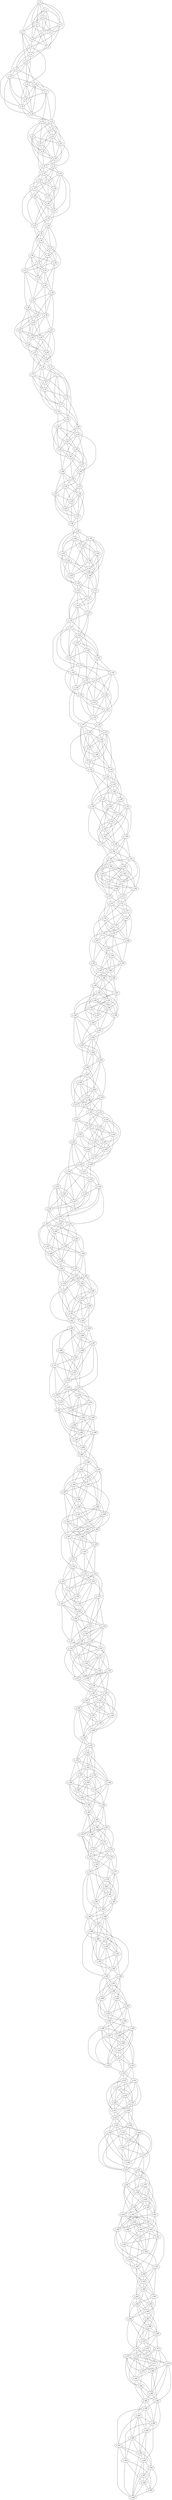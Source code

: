 graph grafoBarabasi_500_7  {
n_0;
n_1;
n_2;
n_3;
n_4;
n_5;
n_6;
n_7;
n_8;
n_9;
n_10;
n_11;
n_12;
n_13;
n_14;
n_15;
n_16;
n_17;
n_18;
n_19;
n_20;
n_21;
n_22;
n_23;
n_24;
n_25;
n_26;
n_27;
n_28;
n_29;
n_30;
n_31;
n_32;
n_33;
n_34;
n_35;
n_36;
n_37;
n_38;
n_39;
n_40;
n_41;
n_42;
n_43;
n_44;
n_45;
n_46;
n_47;
n_48;
n_49;
n_50;
n_51;
n_52;
n_53;
n_54;
n_55;
n_56;
n_57;
n_58;
n_59;
n_60;
n_61;
n_62;
n_63;
n_64;
n_65;
n_66;
n_67;
n_68;
n_69;
n_70;
n_71;
n_72;
n_73;
n_74;
n_75;
n_76;
n_77;
n_78;
n_79;
n_80;
n_81;
n_82;
n_83;
n_84;
n_85;
n_86;
n_87;
n_88;
n_89;
n_90;
n_91;
n_92;
n_93;
n_94;
n_95;
n_96;
n_97;
n_98;
n_99;
n_100;
n_101;
n_102;
n_103;
n_104;
n_105;
n_106;
n_107;
n_108;
n_109;
n_110;
n_111;
n_112;
n_113;
n_114;
n_115;
n_116;
n_117;
n_118;
n_119;
n_120;
n_121;
n_122;
n_123;
n_124;
n_125;
n_126;
n_127;
n_128;
n_129;
n_130;
n_131;
n_132;
n_133;
n_134;
n_135;
n_136;
n_137;
n_138;
n_139;
n_140;
n_141;
n_142;
n_143;
n_144;
n_145;
n_146;
n_147;
n_148;
n_149;
n_150;
n_151;
n_152;
n_153;
n_154;
n_155;
n_156;
n_157;
n_158;
n_159;
n_160;
n_161;
n_162;
n_163;
n_164;
n_165;
n_166;
n_167;
n_168;
n_169;
n_170;
n_171;
n_172;
n_173;
n_174;
n_175;
n_176;
n_177;
n_178;
n_179;
n_180;
n_181;
n_182;
n_183;
n_184;
n_185;
n_186;
n_187;
n_188;
n_189;
n_190;
n_191;
n_192;
n_193;
n_194;
n_195;
n_196;
n_197;
n_198;
n_199;
n_200;
n_201;
n_202;
n_203;
n_204;
n_205;
n_206;
n_207;
n_208;
n_209;
n_210;
n_211;
n_212;
n_213;
n_214;
n_215;
n_216;
n_217;
n_218;
n_219;
n_220;
n_221;
n_222;
n_223;
n_224;
n_225;
n_226;
n_227;
n_228;
n_229;
n_230;
n_231;
n_232;
n_233;
n_234;
n_235;
n_236;
n_237;
n_238;
n_239;
n_240;
n_241;
n_242;
n_243;
n_244;
n_245;
n_246;
n_247;
n_248;
n_249;
n_250;
n_251;
n_252;
n_253;
n_254;
n_255;
n_256;
n_257;
n_258;
n_259;
n_260;
n_261;
n_262;
n_263;
n_264;
n_265;
n_266;
n_267;
n_268;
n_269;
n_270;
n_271;
n_272;
n_273;
n_274;
n_275;
n_276;
n_277;
n_278;
n_279;
n_280;
n_281;
n_282;
n_283;
n_284;
n_285;
n_286;
n_287;
n_288;
n_289;
n_290;
n_291;
n_292;
n_293;
n_294;
n_295;
n_296;
n_297;
n_298;
n_299;
n_300;
n_301;
n_302;
n_303;
n_304;
n_305;
n_306;
n_307;
n_308;
n_309;
n_310;
n_311;
n_312;
n_313;
n_314;
n_315;
n_316;
n_317;
n_318;
n_319;
n_320;
n_321;
n_322;
n_323;
n_324;
n_325;
n_326;
n_327;
n_328;
n_329;
n_330;
n_331;
n_332;
n_333;
n_334;
n_335;
n_336;
n_337;
n_338;
n_339;
n_340;
n_341;
n_342;
n_343;
n_344;
n_345;
n_346;
n_347;
n_348;
n_349;
n_350;
n_351;
n_352;
n_353;
n_354;
n_355;
n_356;
n_357;
n_358;
n_359;
n_360;
n_361;
n_362;
n_363;
n_364;
n_365;
n_366;
n_367;
n_368;
n_369;
n_370;
n_371;
n_372;
n_373;
n_374;
n_375;
n_376;
n_377;
n_378;
n_379;
n_380;
n_381;
n_382;
n_383;
n_384;
n_385;
n_386;
n_387;
n_388;
n_389;
n_390;
n_391;
n_392;
n_393;
n_394;
n_395;
n_396;
n_397;
n_398;
n_399;
n_400;
n_401;
n_402;
n_403;
n_404;
n_405;
n_406;
n_407;
n_408;
n_409;
n_410;
n_411;
n_412;
n_413;
n_414;
n_415;
n_416;
n_417;
n_418;
n_419;
n_420;
n_421;
n_422;
n_423;
n_424;
n_425;
n_426;
n_427;
n_428;
n_429;
n_430;
n_431;
n_432;
n_433;
n_434;
n_435;
n_436;
n_437;
n_438;
n_439;
n_440;
n_441;
n_442;
n_443;
n_444;
n_445;
n_446;
n_447;
n_448;
n_449;
n_450;
n_451;
n_452;
n_453;
n_454;
n_455;
n_456;
n_457;
n_458;
n_459;
n_460;
n_461;
n_462;
n_463;
n_464;
n_465;
n_466;
n_467;
n_468;
n_469;
n_470;
n_471;
n_472;
n_473;
n_474;
n_475;
n_476;
n_477;
n_478;
n_479;
n_480;
n_481;
n_482;
n_483;
n_484;
n_485;
n_486;
n_487;
n_488;
n_489;
n_490;
n_491;
n_492;
n_493;
n_494;
n_495;
n_496;
n_497;
n_498;
n_499;
n_0 -- n_1;
n_0 -- n_2;
n_0 -- n_3;
n_0 -- n_4;
n_0 -- n_5;
n_0 -- n_6;
n_0 -- n_7;
n_1 -- n_2;
n_1 -- n_3;
n_1 -- n_4;
n_1 -- n_6;
n_1 -- n_7;
n_1 -- n_8;
n_2 -- n_3;
n_2 -- n_4;
n_2 -- n_5;
n_2 -- n_6;
n_2 -- n_7;
n_3 -- n_5;
n_3 -- n_6;
n_3 -- n_8;
n_3 -- n_9;
n_4 -- n_6;
n_4 -- n_7;
n_4 -- n_9;
n_4 -- n_10;
n_5 -- n_8;
n_5 -- n_10;
n_5 -- n_11;
n_5 -- n_12;
n_6 -- n_8;
n_6 -- n_9;
n_7 -- n_8;
n_7 -- n_9;
n_7 -- n_11;
n_8 -- n_9;
n_8 -- n_10;
n_9 -- n_11;
n_9 -- n_12;
n_10 -- n_11;
n_10 -- n_13;
n_10 -- n_14;
n_10 -- n_15;
n_11 -- n_12;
n_11 -- n_13;
n_11 -- n_14;
n_12 -- n_13;
n_12 -- n_14;
n_12 -- n_15;
n_12 -- n_16;
n_13 -- n_15;
n_13 -- n_17;
n_13 -- n_18;
n_13 -- n_19;
n_14 -- n_17;
n_14 -- n_18;
n_14 -- n_19;
n_14 -- n_20;
n_15 -- n_16;
n_15 -- n_18;
n_15 -- n_19;
n_15 -- n_20;
n_16 -- n_17;
n_16 -- n_18;
n_16 -- n_19;
n_16 -- n_20;
n_16 -- n_21;
n_17 -- n_18;
n_17 -- n_20;
n_17 -- n_21;
n_17 -- n_22;
n_18 -- n_19;
n_18 -- n_20;
n_19 -- n_20;
n_19 -- n_21;
n_20 -- n_21;
n_21 -- n_23;
n_21 -- n_24;
n_21 -- n_25;
n_22 -- n_23;
n_22 -- n_24;
n_22 -- n_25;
n_22 -- n_26;
n_22 -- n_27;
n_22 -- n_28;
n_23 -- n_24;
n_23 -- n_26;
n_23 -- n_27;
n_23 -- n_28;
n_23 -- n_29;
n_24 -- n_26;
n_24 -- n_27;
n_24 -- n_28;
n_24 -- n_29;
n_25 -- n_26;
n_25 -- n_27;
n_25 -- n_28;
n_25 -- n_29;
n_25 -- n_30;
n_26 -- n_29;
n_26 -- n_30;
n_26 -- n_31;
n_27 -- n_28;
n_27 -- n_31;
n_27 -- n_32;
n_28 -- n_29;
n_28 -- n_30;
n_29 -- n_30;
n_29 -- n_31;
n_30 -- n_32;
n_30 -- n_33;
n_30 -- n_34;
n_31 -- n_32;
n_31 -- n_33;
n_31 -- n_34;
n_31 -- n_35;
n_32 -- n_33;
n_32 -- n_35;
n_32 -- n_36;
n_32 -- n_37;
n_33 -- n_36;
n_33 -- n_37;
n_33 -- n_38;
n_33 -- n_39;
n_34 -- n_35;
n_34 -- n_36;
n_34 -- n_40;
n_34 -- n_41;
n_34 -- n_42;
n_35 -- n_36;
n_35 -- n_37;
n_35 -- n_38;
n_35 -- n_39;
n_36 -- n_39;
n_36 -- n_40;
n_36 -- n_41;
n_37 -- n_38;
n_37 -- n_39;
n_37 -- n_41;
n_37 -- n_43;
n_38 -- n_40;
n_38 -- n_42;
n_38 -- n_43;
n_38 -- n_44;
n_39 -- n_40;
n_39 -- n_41;
n_39 -- n_43;
n_40 -- n_41;
n_40 -- n_42;
n_40 -- n_43;
n_41 -- n_42;
n_41 -- n_44;
n_42 -- n_43;
n_42 -- n_44;
n_42 -- n_45;
n_43 -- n_45;
n_43 -- n_46;
n_44 -- n_45;
n_44 -- n_46;
n_44 -- n_47;
n_44 -- n_48;
n_45 -- n_46;
n_45 -- n_47;
n_45 -- n_48;
n_45 -- n_49;
n_46 -- n_47;
n_46 -- n_49;
n_46 -- n_50;
n_46 -- n_51;
n_47 -- n_48;
n_47 -- n_50;
n_47 -- n_51;
n_47 -- n_52;
n_48 -- n_50;
n_48 -- n_51;
n_48 -- n_52;
n_48 -- n_53;
n_49 -- n_50;
n_49 -- n_51;
n_49 -- n_52;
n_49 -- n_53;
n_49 -- n_54;
n_50 -- n_54;
n_50 -- n_55;
n_50 -- n_56;
n_51 -- n_52;
n_51 -- n_53;
n_51 -- n_54;
n_52 -- n_54;
n_52 -- n_55;
n_52 -- n_56;
n_53 -- n_54;
n_53 -- n_55;
n_53 -- n_57;
n_53 -- n_58;
n_54 -- n_55;
n_54 -- n_57;
n_55 -- n_56;
n_55 -- n_57;
n_55 -- n_59;
n_56 -- n_57;
n_56 -- n_59;
n_56 -- n_60;
n_56 -- n_61;
n_57 -- n_58;
n_57 -- n_59;
n_57 -- n_60;
n_58 -- n_59;
n_58 -- n_60;
n_58 -- n_62;
n_58 -- n_63;
n_58 -- n_64;
n_59 -- n_61;
n_59 -- n_62;
n_59 -- n_64;
n_60 -- n_62;
n_60 -- n_63;
n_60 -- n_65;
n_60 -- n_66;
n_61 -- n_64;
n_61 -- n_65;
n_61 -- n_67;
n_61 -- n_68;
n_61 -- n_69;
n_62 -- n_63;
n_62 -- n_64;
n_62 -- n_65;
n_62 -- n_66;
n_63 -- n_64;
n_63 -- n_65;
n_63 -- n_66;
n_63 -- n_67;
n_64 -- n_66;
n_64 -- n_68;
n_65 -- n_67;
n_65 -- n_68;
n_65 -- n_69;
n_66 -- n_68;
n_66 -- n_69;
n_66 -- n_70;
n_67 -- n_69;
n_67 -- n_70;
n_67 -- n_71;
n_67 -- n_72;
n_68 -- n_69;
n_68 -- n_71;
n_68 -- n_72;
n_69 -- n_70;
n_69 -- n_71;
n_70 -- n_72;
n_70 -- n_73;
n_70 -- n_74;
n_70 -- n_75;
n_71 -- n_73;
n_71 -- n_74;
n_71 -- n_75;
n_71 -- n_76;
n_72 -- n_74;
n_72 -- n_75;
n_72 -- n_76;
n_72 -- n_77;
n_73 -- n_74;
n_73 -- n_76;
n_73 -- n_77;
n_73 -- n_78;
n_73 -- n_79;
n_74 -- n_75;
n_74 -- n_77;
n_74 -- n_78;
n_75 -- n_76;
n_75 -- n_77;
n_75 -- n_78;
n_76 -- n_77;
n_76 -- n_79;
n_76 -- n_80;
n_77 -- n_78;
n_77 -- n_80;
n_78 -- n_79;
n_78 -- n_80;
n_78 -- n_81;
n_79 -- n_81;
n_79 -- n_82;
n_79 -- n_83;
n_79 -- n_84;
n_80 -- n_82;
n_80 -- n_83;
n_80 -- n_84;
n_80 -- n_85;
n_81 -- n_82;
n_81 -- n_83;
n_81 -- n_84;
n_81 -- n_85;
n_81 -- n_86;
n_82 -- n_83;
n_82 -- n_87;
n_82 -- n_88;
n_82 -- n_89;
n_83 -- n_84;
n_83 -- n_85;
n_83 -- n_86;
n_84 -- n_86;
n_84 -- n_87;
n_84 -- n_88;
n_85 -- n_86;
n_85 -- n_87;
n_85 -- n_88;
n_85 -- n_89;
n_86 -- n_87;
n_86 -- n_89;
n_86 -- n_90;
n_87 -- n_89;
n_87 -- n_90;
n_87 -- n_91;
n_88 -- n_90;
n_88 -- n_92;
n_88 -- n_93;
n_88 -- n_94;
n_89 -- n_90;
n_89 -- n_91;
n_89 -- n_92;
n_90 -- n_91;
n_90 -- n_92;
n_90 -- n_93;
n_91 -- n_94;
n_91 -- n_95;
n_91 -- n_96;
n_91 -- n_97;
n_92 -- n_93;
n_92 -- n_94;
n_92 -- n_95;
n_92 -- n_96;
n_93 -- n_95;
n_93 -- n_96;
n_93 -- n_97;
n_93 -- n_98;
n_94 -- n_95;
n_94 -- n_96;
n_94 -- n_97;
n_94 -- n_98;
n_95 -- n_96;
n_95 -- n_97;
n_95 -- n_98;
n_96 -- n_97;
n_96 -- n_98;
n_97 -- n_98;
n_97 -- n_99;
n_98 -- n_99;
n_98 -- n_100;
n_99 -- n_100;
n_99 -- n_101;
n_99 -- n_102;
n_99 -- n_103;
n_99 -- n_104;
n_100 -- n_102;
n_100 -- n_103;
n_100 -- n_104;
n_100 -- n_105;
n_100 -- n_106;
n_101 -- n_102;
n_101 -- n_103;
n_101 -- n_105;
n_101 -- n_106;
n_101 -- n_107;
n_101 -- n_108;
n_102 -- n_105;
n_102 -- n_106;
n_102 -- n_107;
n_102 -- n_109;
n_103 -- n_104;
n_103 -- n_109;
n_103 -- n_110;
n_103 -- n_111;
n_104 -- n_107;
n_104 -- n_108;
n_104 -- n_109;
n_104 -- n_110;
n_105 -- n_106;
n_105 -- n_107;
n_105 -- n_110;
n_105 -- n_111;
n_106 -- n_107;
n_106 -- n_108;
n_106 -- n_109;
n_107 -- n_108;
n_107 -- n_109;
n_108 -- n_111;
n_108 -- n_112;
n_108 -- n_113;
n_109 -- n_110;
n_109 -- n_112;
n_110 -- n_111;
n_110 -- n_112;
n_110 -- n_113;
n_111 -- n_113;
n_111 -- n_114;
n_111 -- n_115;
n_112 -- n_113;
n_112 -- n_114;
n_112 -- n_115;
n_112 -- n_116;
n_113 -- n_114;
n_113 -- n_115;
n_113 -- n_116;
n_114 -- n_115;
n_114 -- n_116;
n_114 -- n_117;
n_114 -- n_118;
n_115 -- n_116;
n_115 -- n_118;
n_115 -- n_119;
n_116 -- n_117;
n_116 -- n_120;
n_116 -- n_121;
n_117 -- n_118;
n_117 -- n_121;
n_117 -- n_122;
n_117 -- n_123;
n_117 -- n_124;
n_118 -- n_119;
n_118 -- n_120;
n_118 -- n_121;
n_118 -- n_122;
n_119 -- n_120;
n_119 -- n_121;
n_119 -- n_122;
n_119 -- n_123;
n_119 -- n_124;
n_120 -- n_121;
n_120 -- n_122;
n_120 -- n_125;
n_120 -- n_126;
n_121 -- n_123;
n_121 -- n_124;
n_122 -- n_125;
n_122 -- n_126;
n_122 -- n_127;
n_123 -- n_126;
n_123 -- n_128;
n_123 -- n_129;
n_123 -- n_130;
n_124 -- n_125;
n_124 -- n_127;
n_124 -- n_129;
n_124 -- n_130;
n_125 -- n_128;
n_125 -- n_129;
n_125 -- n_130;
n_125 -- n_131;
n_126 -- n_127;
n_126 -- n_128;
n_126 -- n_131;
n_126 -- n_132;
n_127 -- n_129;
n_127 -- n_131;
n_127 -- n_132;
n_127 -- n_133;
n_128 -- n_131;
n_128 -- n_132;
n_128 -- n_133;
n_128 -- n_134;
n_129 -- n_130;
n_129 -- n_134;
n_129 -- n_135;
n_130 -- n_131;
n_130 -- n_132;
n_130 -- n_133;
n_131 -- n_132;
n_131 -- n_133;
n_132 -- n_133;
n_132 -- n_134;
n_133 -- n_134;
n_133 -- n_135;
n_134 -- n_136;
n_134 -- n_137;
n_134 -- n_138;
n_135 -- n_136;
n_135 -- n_137;
n_135 -- n_139;
n_135 -- n_140;
n_135 -- n_141;
n_136 -- n_138;
n_136 -- n_139;
n_136 -- n_141;
n_136 -- n_142;
n_136 -- n_143;
n_137 -- n_138;
n_137 -- n_139;
n_137 -- n_140;
n_137 -- n_141;
n_137 -- n_143;
n_138 -- n_139;
n_138 -- n_140;
n_138 -- n_144;
n_138 -- n_145;
n_139 -- n_140;
n_139 -- n_141;
n_139 -- n_142;
n_140 -- n_141;
n_140 -- n_142;
n_140 -- n_143;
n_141 -- n_142;
n_141 -- n_143;
n_142 -- n_144;
n_142 -- n_146;
n_142 -- n_147;
n_143 -- n_144;
n_143 -- n_145;
n_143 -- n_146;
n_144 -- n_145;
n_144 -- n_148;
n_144 -- n_149;
n_144 -- n_150;
n_145 -- n_146;
n_145 -- n_147;
n_145 -- n_148;
n_145 -- n_150;
n_146 -- n_148;
n_146 -- n_149;
n_146 -- n_150;
n_146 -- n_151;
n_147 -- n_149;
n_147 -- n_150;
n_147 -- n_151;
n_147 -- n_152;
n_147 -- n_153;
n_148 -- n_149;
n_148 -- n_151;
n_148 -- n_152;
n_148 -- n_153;
n_149 -- n_152;
n_149 -- n_154;
n_149 -- n_155;
n_150 -- n_154;
n_150 -- n_156;
n_150 -- n_157;
n_151 -- n_152;
n_151 -- n_154;
n_151 -- n_156;
n_151 -- n_157;
n_152 -- n_153;
n_152 -- n_155;
n_152 -- n_156;
n_153 -- n_154;
n_153 -- n_155;
n_153 -- n_157;
n_153 -- n_158;
n_154 -- n_155;
n_154 -- n_157;
n_154 -- n_158;
n_155 -- n_157;
n_155 -- n_158;
n_155 -- n_159;
n_156 -- n_158;
n_156 -- n_159;
n_156 -- n_160;
n_156 -- n_161;
n_157 -- n_159;
n_157 -- n_160;
n_158 -- n_159;
n_158 -- n_161;
n_158 -- n_162;
n_159 -- n_161;
n_159 -- n_162;
n_159 -- n_163;
n_160 -- n_163;
n_160 -- n_164;
n_160 -- n_165;
n_160 -- n_166;
n_160 -- n_167;
n_161 -- n_162;
n_161 -- n_166;
n_161 -- n_168;
n_161 -- n_169;
n_162 -- n_163;
n_162 -- n_165;
n_162 -- n_166;
n_162 -- n_167;
n_163 -- n_166;
n_163 -- n_167;
n_163 -- n_169;
n_163 -- n_170;
n_164 -- n_165;
n_164 -- n_166;
n_164 -- n_167;
n_164 -- n_168;
n_164 -- n_169;
n_164 -- n_170;
n_165 -- n_167;
n_165 -- n_168;
n_165 -- n_169;
n_165 -- n_171;
n_166 -- n_168;
n_166 -- n_171;
n_167 -- n_169;
n_167 -- n_170;
n_168 -- n_170;
n_168 -- n_171;
n_168 -- n_172;
n_169 -- n_171;
n_169 -- n_172;
n_170 -- n_172;
n_170 -- n_173;
n_170 -- n_174;
n_171 -- n_172;
n_171 -- n_173;
n_171 -- n_175;
n_172 -- n_174;
n_172 -- n_175;
n_172 -- n_176;
n_173 -- n_174;
n_173 -- n_175;
n_173 -- n_176;
n_173 -- n_177;
n_173 -- n_178;
n_174 -- n_177;
n_174 -- n_179;
n_174 -- n_180;
n_174 -- n_181;
n_175 -- n_176;
n_175 -- n_177;
n_175 -- n_180;
n_175 -- n_181;
n_176 -- n_177;
n_176 -- n_178;
n_176 -- n_179;
n_176 -- n_180;
n_177 -- n_178;
n_177 -- n_179;
n_177 -- n_180;
n_178 -- n_180;
n_178 -- n_181;
n_178 -- n_182;
n_178 -- n_183;
n_179 -- n_181;
n_179 -- n_183;
n_179 -- n_184;
n_179 -- n_185;
n_180 -- n_182;
n_180 -- n_185;
n_181 -- n_182;
n_181 -- n_183;
n_181 -- n_184;
n_182 -- n_184;
n_182 -- n_185;
n_182 -- n_186;
n_182 -- n_187;
n_183 -- n_186;
n_183 -- n_187;
n_183 -- n_188;
n_183 -- n_189;
n_184 -- n_185;
n_184 -- n_186;
n_184 -- n_187;
n_184 -- n_188;
n_185 -- n_186;
n_185 -- n_187;
n_185 -- n_188;
n_186 -- n_188;
n_186 -- n_189;
n_186 -- n_190;
n_187 -- n_188;
n_187 -- n_189;
n_187 -- n_190;
n_188 -- n_191;
n_188 -- n_192;
n_189 -- n_190;
n_189 -- n_191;
n_189 -- n_192;
n_189 -- n_193;
n_190 -- n_191;
n_190 -- n_193;
n_190 -- n_194;
n_190 -- n_195;
n_191 -- n_194;
n_191 -- n_195;
n_191 -- n_196;
n_191 -- n_197;
n_192 -- n_193;
n_192 -- n_194;
n_192 -- n_197;
n_192 -- n_198;
n_192 -- n_199;
n_193 -- n_195;
n_193 -- n_196;
n_193 -- n_197;
n_193 -- n_198;
n_194 -- n_196;
n_194 -- n_198;
n_194 -- n_199;
n_194 -- n_200;
n_195 -- n_197;
n_195 -- n_198;
n_195 -- n_199;
n_195 -- n_200;
n_196 -- n_197;
n_196 -- n_198;
n_196 -- n_200;
n_196 -- n_201;
n_197 -- n_200;
n_197 -- n_201;
n_198 -- n_201;
n_198 -- n_202;
n_199 -- n_200;
n_199 -- n_202;
n_199 -- n_203;
n_199 -- n_204;
n_200 -- n_201;
n_200 -- n_203;
n_201 -- n_202;
n_201 -- n_203;
n_201 -- n_204;
n_202 -- n_203;
n_202 -- n_204;
n_202 -- n_205;
n_202 -- n_206;
n_203 -- n_204;
n_203 -- n_205;
n_203 -- n_206;
n_204 -- n_205;
n_204 -- n_206;
n_204 -- n_207;
n_205 -- n_206;
n_205 -- n_208;
n_205 -- n_209;
n_205 -- n_210;
n_206 -- n_207;
n_206 -- n_208;
n_206 -- n_209;
n_207 -- n_208;
n_207 -- n_210;
n_207 -- n_211;
n_207 -- n_212;
n_207 -- n_213;
n_208 -- n_209;
n_208 -- n_211;
n_208 -- n_212;
n_208 -- n_213;
n_209 -- n_210;
n_209 -- n_211;
n_209 -- n_212;
n_209 -- n_213;
n_210 -- n_212;
n_210 -- n_213;
n_210 -- n_214;
n_210 -- n_215;
n_211 -- n_212;
n_211 -- n_213;
n_211 -- n_214;
n_211 -- n_215;
n_212 -- n_214;
n_212 -- n_216;
n_213 -- n_215;
n_213 -- n_216;
n_214 -- n_216;
n_214 -- n_217;
n_214 -- n_218;
n_214 -- n_219;
n_215 -- n_217;
n_215 -- n_218;
n_215 -- n_220;
n_215 -- n_221;
n_216 -- n_217;
n_216 -- n_219;
n_216 -- n_221;
n_216 -- n_222;
n_217 -- n_220;
n_217 -- n_221;
n_217 -- n_223;
n_217 -- n_224;
n_218 -- n_219;
n_218 -- n_220;
n_218 -- n_223;
n_218 -- n_224;
n_218 -- n_225;
n_219 -- n_220;
n_219 -- n_223;
n_219 -- n_224;
n_219 -- n_226;
n_220 -- n_223;
n_220 -- n_225;
n_220 -- n_227;
n_221 -- n_222;
n_221 -- n_223;
n_221 -- n_225;
n_221 -- n_226;
n_222 -- n_226;
n_222 -- n_228;
n_222 -- n_229;
n_222 -- n_230;
n_222 -- n_231;
n_223 -- n_225;
n_223 -- n_227;
n_224 -- n_225;
n_224 -- n_226;
n_224 -- n_227;
n_224 -- n_228;
n_225 -- n_227;
n_225 -- n_228;
n_226 -- n_227;
n_226 -- n_228;
n_226 -- n_229;
n_227 -- n_228;
n_227 -- n_229;
n_228 -- n_231;
n_228 -- n_232;
n_229 -- n_230;
n_229 -- n_231;
n_229 -- n_233;
n_229 -- n_234;
n_230 -- n_232;
n_230 -- n_233;
n_230 -- n_235;
n_230 -- n_236;
n_230 -- n_237;
n_231 -- n_232;
n_231 -- n_234;
n_231 -- n_235;
n_231 -- n_236;
n_232 -- n_234;
n_232 -- n_235;
n_232 -- n_237;
n_232 -- n_238;
n_233 -- n_236;
n_233 -- n_237;
n_233 -- n_238;
n_233 -- n_239;
n_233 -- n_240;
n_234 -- n_235;
n_234 -- n_238;
n_234 -- n_240;
n_234 -- n_241;
n_235 -- n_237;
n_235 -- n_238;
n_235 -- n_239;
n_236 -- n_237;
n_236 -- n_239;
n_236 -- n_240;
n_236 -- n_241;
n_237 -- n_238;
n_237 -- n_239;
n_238 -- n_240;
n_238 -- n_242;
n_239 -- n_241;
n_239 -- n_242;
n_239 -- n_243;
n_240 -- n_241;
n_240 -- n_242;
n_240 -- n_243;
n_241 -- n_244;
n_241 -- n_245;
n_241 -- n_246;
n_242 -- n_244;
n_242 -- n_245;
n_242 -- n_246;
n_242 -- n_247;
n_243 -- n_244;
n_243 -- n_246;
n_243 -- n_247;
n_243 -- n_248;
n_243 -- n_249;
n_244 -- n_245;
n_244 -- n_247;
n_244 -- n_248;
n_244 -- n_250;
n_245 -- n_246;
n_245 -- n_249;
n_245 -- n_250;
n_245 -- n_251;
n_246 -- n_248;
n_246 -- n_249;
n_246 -- n_250;
n_247 -- n_248;
n_247 -- n_249;
n_247 -- n_250;
n_247 -- n_252;
n_248 -- n_250;
n_248 -- n_251;
n_248 -- n_252;
n_249 -- n_251;
n_249 -- n_253;
n_249 -- n_254;
n_250 -- n_251;
n_250 -- n_252;
n_251 -- n_253;
n_251 -- n_254;
n_251 -- n_255;
n_252 -- n_254;
n_252 -- n_255;
n_252 -- n_256;
n_252 -- n_257;
n_253 -- n_255;
n_253 -- n_256;
n_253 -- n_257;
n_253 -- n_258;
n_253 -- n_259;
n_254 -- n_255;
n_254 -- n_256;
n_254 -- n_257;
n_254 -- n_258;
n_255 -- n_257;
n_255 -- n_260;
n_255 -- n_261;
n_256 -- n_258;
n_256 -- n_259;
n_256 -- n_260;
n_256 -- n_261;
n_257 -- n_261;
n_257 -- n_262;
n_257 -- n_263;
n_258 -- n_259;
n_258 -- n_260;
n_258 -- n_262;
n_258 -- n_263;
n_259 -- n_260;
n_259 -- n_261;
n_259 -- n_262;
n_259 -- n_263;
n_260 -- n_261;
n_260 -- n_263;
n_260 -- n_264;
n_261 -- n_262;
n_261 -- n_263;
n_262 -- n_264;
n_262 -- n_265;
n_262 -- n_266;
n_263 -- n_264;
n_263 -- n_266;
n_264 -- n_266;
n_264 -- n_267;
n_264 -- n_268;
n_264 -- n_269;
n_265 -- n_266;
n_265 -- n_267;
n_265 -- n_268;
n_265 -- n_269;
n_265 -- n_270;
n_265 -- n_271;
n_266 -- n_267;
n_266 -- n_269;
n_266 -- n_270;
n_267 -- n_269;
n_267 -- n_272;
n_267 -- n_273;
n_267 -- n_274;
n_268 -- n_270;
n_268 -- n_271;
n_268 -- n_272;
n_268 -- n_273;
n_268 -- n_274;
n_269 -- n_270;
n_269 -- n_272;
n_269 -- n_274;
n_270 -- n_271;
n_270 -- n_272;
n_270 -- n_274;
n_271 -- n_272;
n_271 -- n_275;
n_271 -- n_276;
n_271 -- n_277;
n_272 -- n_273;
n_272 -- n_274;
n_273 -- n_276;
n_273 -- n_277;
n_273 -- n_278;
n_273 -- n_279;
n_274 -- n_275;
n_274 -- n_276;
n_275 -- n_276;
n_275 -- n_277;
n_275 -- n_278;
n_275 -- n_279;
n_275 -- n_280;
n_276 -- n_277;
n_276 -- n_280;
n_276 -- n_281;
n_277 -- n_280;
n_277 -- n_281;
n_277 -- n_282;
n_278 -- n_279;
n_278 -- n_280;
n_278 -- n_282;
n_278 -- n_283;
n_278 -- n_284;
n_279 -- n_280;
n_279 -- n_281;
n_279 -- n_282;
n_279 -- n_283;
n_280 -- n_283;
n_280 -- n_284;
n_281 -- n_282;
n_281 -- n_285;
n_281 -- n_286;
n_281 -- n_287;
n_282 -- n_284;
n_282 -- n_285;
n_282 -- n_286;
n_283 -- n_284;
n_283 -- n_285;
n_283 -- n_286;
n_283 -- n_287;
n_284 -- n_285;
n_284 -- n_287;
n_284 -- n_288;
n_285 -- n_287;
n_285 -- n_288;
n_285 -- n_289;
n_286 -- n_287;
n_286 -- n_288;
n_286 -- n_289;
n_286 -- n_290;
n_287 -- n_288;
n_287 -- n_289;
n_288 -- n_289;
n_288 -- n_290;
n_288 -- n_291;
n_289 -- n_290;
n_289 -- n_291;
n_289 -- n_292;
n_290 -- n_291;
n_290 -- n_292;
n_290 -- n_293;
n_290 -- n_294;
n_291 -- n_293;
n_291 -- n_294;
n_291 -- n_295;
n_291 -- n_296;
n_292 -- n_293;
n_292 -- n_294;
n_292 -- n_295;
n_292 -- n_296;
n_292 -- n_297;
n_293 -- n_295;
n_293 -- n_296;
n_293 -- n_297;
n_293 -- n_298;
n_294 -- n_297;
n_294 -- n_298;
n_294 -- n_299;
n_294 -- n_300;
n_295 -- n_297;
n_295 -- n_298;
n_295 -- n_299;
n_295 -- n_300;
n_296 -- n_299;
n_296 -- n_301;
n_296 -- n_302;
n_296 -- n_303;
n_297 -- n_298;
n_297 -- n_301;
n_297 -- n_302;
n_298 -- n_300;
n_298 -- n_302;
n_298 -- n_303;
n_299 -- n_303;
n_299 -- n_304;
n_299 -- n_305;
n_299 -- n_306;
n_300 -- n_301;
n_300 -- n_303;
n_300 -- n_304;
n_300 -- n_305;
n_301 -- n_303;
n_301 -- n_304;
n_301 -- n_305;
n_301 -- n_307;
n_302 -- n_304;
n_302 -- n_306;
n_302 -- n_307;
n_302 -- n_308;
n_303 -- n_304;
n_303 -- n_305;
n_304 -- n_307;
n_304 -- n_308;
n_305 -- n_307;
n_305 -- n_308;
n_305 -- n_309;
n_306 -- n_308;
n_306 -- n_309;
n_306 -- n_310;
n_306 -- n_311;
n_306 -- n_312;
n_307 -- n_309;
n_307 -- n_310;
n_307 -- n_311;
n_308 -- n_309;
n_308 -- n_310;
n_308 -- n_311;
n_309 -- n_310;
n_309 -- n_313;
n_309 -- n_314;
n_310 -- n_311;
n_310 -- n_313;
n_310 -- n_314;
n_311 -- n_312;
n_311 -- n_313;
n_311 -- n_315;
n_312 -- n_314;
n_312 -- n_315;
n_312 -- n_316;
n_312 -- n_317;
n_312 -- n_318;
n_313 -- n_315;
n_313 -- n_316;
n_313 -- n_318;
n_313 -- n_319;
n_314 -- n_316;
n_314 -- n_317;
n_314 -- n_318;
n_314 -- n_319;
n_315 -- n_317;
n_315 -- n_320;
n_315 -- n_321;
n_315 -- n_322;
n_316 -- n_317;
n_316 -- n_320;
n_316 -- n_322;
n_316 -- n_323;
n_317 -- n_318;
n_317 -- n_320;
n_317 -- n_321;
n_318 -- n_320;
n_318 -- n_321;
n_318 -- n_322;
n_319 -- n_320;
n_319 -- n_323;
n_319 -- n_324;
n_319 -- n_325;
n_319 -- n_326;
n_320 -- n_322;
n_320 -- n_323;
n_321 -- n_322;
n_321 -- n_324;
n_321 -- n_326;
n_321 -- n_327;
n_322 -- n_324;
n_322 -- n_325;
n_323 -- n_326;
n_323 -- n_327;
n_323 -- n_328;
n_323 -- n_329;
n_324 -- n_325;
n_324 -- n_326;
n_324 -- n_327;
n_324 -- n_328;
n_325 -- n_326;
n_325 -- n_328;
n_325 -- n_329;
n_325 -- n_330;
n_326 -- n_328;
n_326 -- n_329;
n_327 -- n_330;
n_327 -- n_331;
n_327 -- n_332;
n_327 -- n_333;
n_328 -- n_330;
n_328 -- n_332;
n_328 -- n_334;
n_329 -- n_331;
n_329 -- n_332;
n_329 -- n_333;
n_329 -- n_334;
n_330 -- n_333;
n_330 -- n_334;
n_330 -- n_335;
n_330 -- n_336;
n_331 -- n_334;
n_331 -- n_335;
n_331 -- n_336;
n_331 -- n_337;
n_331 -- n_338;
n_332 -- n_333;
n_332 -- n_336;
n_332 -- n_337;
n_332 -- n_338;
n_333 -- n_334;
n_333 -- n_337;
n_333 -- n_338;
n_334 -- n_336;
n_334 -- n_338;
n_335 -- n_337;
n_335 -- n_338;
n_335 -- n_339;
n_335 -- n_340;
n_335 -- n_341;
n_336 -- n_338;
n_336 -- n_339;
n_336 -- n_340;
n_337 -- n_339;
n_337 -- n_340;
n_337 -- n_341;
n_338 -- n_340;
n_339 -- n_342;
n_339 -- n_343;
n_339 -- n_344;
n_339 -- n_345;
n_340 -- n_341;
n_340 -- n_343;
n_340 -- n_345;
n_341 -- n_342;
n_341 -- n_343;
n_341 -- n_344;
n_341 -- n_345;
n_342 -- n_344;
n_342 -- n_346;
n_342 -- n_347;
n_342 -- n_348;
n_342 -- n_349;
n_343 -- n_344;
n_343 -- n_345;
n_343 -- n_346;
n_343 -- n_347;
n_344 -- n_345;
n_344 -- n_347;
n_344 -- n_348;
n_345 -- n_348;
n_345 -- n_349;
n_346 -- n_347;
n_346 -- n_348;
n_346 -- n_349;
n_346 -- n_350;
n_346 -- n_351;
n_347 -- n_348;
n_347 -- n_349;
n_347 -- n_350;
n_348 -- n_349;
n_348 -- n_350;
n_349 -- n_350;
n_349 -- n_351;
n_350 -- n_351;
n_350 -- n_352;
n_350 -- n_353;
n_351 -- n_352;
n_351 -- n_353;
n_351 -- n_354;
n_351 -- n_355;
n_352 -- n_353;
n_352 -- n_354;
n_352 -- n_355;
n_352 -- n_356;
n_352 -- n_357;
n_353 -- n_354;
n_353 -- n_356;
n_353 -- n_357;
n_353 -- n_358;
n_354 -- n_356;
n_354 -- n_357;
n_354 -- n_358;
n_354 -- n_359;
n_355 -- n_356;
n_355 -- n_359;
n_355 -- n_360;
n_355 -- n_361;
n_355 -- n_362;
n_356 -- n_361;
n_356 -- n_363;
n_356 -- n_364;
n_357 -- n_358;
n_357 -- n_359;
n_357 -- n_360;
n_357 -- n_361;
n_358 -- n_360;
n_358 -- n_361;
n_358 -- n_362;
n_358 -- n_363;
n_359 -- n_360;
n_359 -- n_361;
n_359 -- n_362;
n_359 -- n_363;
n_360 -- n_362;
n_360 -- n_363;
n_360 -- n_364;
n_361 -- n_364;
n_361 -- n_365;
n_362 -- n_363;
n_362 -- n_364;
n_362 -- n_365;
n_363 -- n_365;
n_363 -- n_366;
n_364 -- n_366;
n_364 -- n_367;
n_364 -- n_368;
n_365 -- n_366;
n_365 -- n_368;
n_365 -- n_369;
n_365 -- n_370;
n_366 -- n_367;
n_366 -- n_368;
n_366 -- n_369;
n_366 -- n_370;
n_367 -- n_369;
n_367 -- n_370;
n_367 -- n_371;
n_367 -- n_372;
n_367 -- n_373;
n_368 -- n_369;
n_368 -- n_370;
n_368 -- n_371;
n_368 -- n_372;
n_369 -- n_371;
n_369 -- n_373;
n_369 -- n_374;
n_370 -- n_373;
n_370 -- n_374;
n_370 -- n_375;
n_371 -- n_372;
n_371 -- n_373;
n_371 -- n_375;
n_371 -- n_376;
n_372 -- n_374;
n_372 -- n_375;
n_372 -- n_376;
n_372 -- n_377;
n_373 -- n_374;
n_373 -- n_375;
n_373 -- n_376;
n_374 -- n_376;
n_374 -- n_377;
n_374 -- n_378;
n_375 -- n_377;
n_375 -- n_378;
n_375 -- n_379;
n_376 -- n_378;
n_376 -- n_380;
n_376 -- n_381;
n_377 -- n_379;
n_377 -- n_380;
n_377 -- n_381;
n_377 -- n_382;
n_378 -- n_379;
n_378 -- n_383;
n_378 -- n_384;
n_378 -- n_385;
n_379 -- n_380;
n_379 -- n_381;
n_379 -- n_382;
n_379 -- n_383;
n_380 -- n_381;
n_380 -- n_382;
n_380 -- n_383;
n_380 -- n_384;
n_381 -- n_382;
n_381 -- n_383;
n_381 -- n_384;
n_382 -- n_384;
n_382 -- n_385;
n_382 -- n_386;
n_383 -- n_384;
n_383 -- n_385;
n_383 -- n_387;
n_384 -- n_385;
n_384 -- n_386;
n_385 -- n_387;
n_385 -- n_388;
n_385 -- n_389;
n_386 -- n_387;
n_386 -- n_388;
n_386 -- n_389;
n_386 -- n_390;
n_386 -- n_391;
n_387 -- n_388;
n_387 -- n_389;
n_387 -- n_390;
n_387 -- n_392;
n_388 -- n_391;
n_388 -- n_392;
n_388 -- n_393;
n_388 -- n_394;
n_389 -- n_390;
n_389 -- n_393;
n_389 -- n_395;
n_389 -- n_396;
n_390 -- n_391;
n_390 -- n_392;
n_390 -- n_393;
n_390 -- n_394;
n_391 -- n_392;
n_391 -- n_393;
n_391 -- n_394;
n_391 -- n_395;
n_392 -- n_393;
n_392 -- n_394;
n_392 -- n_396;
n_393 -- n_394;
n_393 -- n_395;
n_394 -- n_395;
n_394 -- n_396;
n_395 -- n_397;
n_395 -- n_398;
n_395 -- n_399;
n_396 -- n_397;
n_396 -- n_398;
n_396 -- n_399;
n_396 -- n_400;
n_397 -- n_398;
n_397 -- n_399;
n_397 -- n_400;
n_397 -- n_401;
n_397 -- n_402;
n_398 -- n_399;
n_398 -- n_400;
n_398 -- n_401;
n_398 -- n_402;
n_399 -- n_402;
n_399 -- n_403;
n_399 -- n_404;
n_400 -- n_401;
n_400 -- n_402;
n_400 -- n_403;
n_400 -- n_404;
n_401 -- n_402;
n_401 -- n_404;
n_401 -- n_405;
n_401 -- n_406;
n_402 -- n_403;
n_402 -- n_404;
n_403 -- n_405;
n_403 -- n_406;
n_403 -- n_407;
n_403 -- n_408;
n_404 -- n_407;
n_404 -- n_408;
n_404 -- n_409;
n_405 -- n_407;
n_405 -- n_408;
n_405 -- n_409;
n_405 -- n_410;
n_405 -- n_411;
n_406 -- n_407;
n_406 -- n_410;
n_406 -- n_411;
n_406 -- n_412;
n_406 -- n_413;
n_407 -- n_409;
n_407 -- n_411;
n_407 -- n_412;
n_408 -- n_409;
n_408 -- n_410;
n_408 -- n_412;
n_408 -- n_413;
n_409 -- n_410;
n_409 -- n_412;
n_409 -- n_414;
n_410 -- n_411;
n_410 -- n_412;
n_410 -- n_413;
n_411 -- n_412;
n_411 -- n_413;
n_411 -- n_414;
n_412 -- n_414;
n_413 -- n_414;
n_413 -- n_415;
n_413 -- n_416;
n_414 -- n_415;
n_414 -- n_416;
n_414 -- n_417;
n_415 -- n_417;
n_415 -- n_418;
n_415 -- n_419;
n_415 -- n_420;
n_415 -- n_421;
n_416 -- n_417;
n_416 -- n_418;
n_416 -- n_419;
n_416 -- n_420;
n_416 -- n_421;
n_417 -- n_418;
n_417 -- n_419;
n_417 -- n_420;
n_417 -- n_421;
n_418 -- n_419;
n_418 -- n_420;
n_418 -- n_421;
n_418 -- n_422;
n_419 -- n_422;
n_419 -- n_423;
n_419 -- n_424;
n_420 -- n_421;
n_420 -- n_422;
n_420 -- n_423;
n_421 -- n_423;
n_421 -- n_424;
n_422 -- n_423;
n_422 -- n_424;
n_422 -- n_425;
n_422 -- n_426;
n_423 -- n_425;
n_423 -- n_427;
n_423 -- n_428;
n_424 -- n_426;
n_424 -- n_427;
n_424 -- n_428;
n_424 -- n_429;
n_425 -- n_427;
n_425 -- n_428;
n_425 -- n_430;
n_425 -- n_431;
n_425 -- n_432;
n_426 -- n_429;
n_426 -- n_430;
n_426 -- n_431;
n_426 -- n_432;
n_426 -- n_433;
n_427 -- n_429;
n_427 -- n_430;
n_427 -- n_431;
n_427 -- n_433;
n_428 -- n_429;
n_428 -- n_432;
n_428 -- n_433;
n_428 -- n_434;
n_429 -- n_430;
n_429 -- n_432;
n_429 -- n_435;
n_430 -- n_431;
n_430 -- n_432;
n_430 -- n_433;
n_431 -- n_432;
n_431 -- n_434;
n_431 -- n_435;
n_432 -- n_433;
n_433 -- n_435;
n_433 -- n_436;
n_434 -- n_435;
n_434 -- n_436;
n_434 -- n_437;
n_434 -- n_438;
n_434 -- n_439;
n_435 -- n_436;
n_435 -- n_438;
n_435 -- n_440;
n_436 -- n_438;
n_436 -- n_440;
n_436 -- n_441;
n_436 -- n_442;
n_437 -- n_438;
n_437 -- n_439;
n_437 -- n_440;
n_437 -- n_442;
n_437 -- n_443;
n_437 -- n_444;
n_438 -- n_439;
n_438 -- n_442;
n_438 -- n_443;
n_439 -- n_440;
n_439 -- n_442;
n_439 -- n_443;
n_439 -- n_444;
n_440 -- n_441;
n_440 -- n_443;
n_440 -- n_445;
n_441 -- n_445;
n_441 -- n_446;
n_441 -- n_447;
n_441 -- n_448;
n_441 -- n_449;
n_442 -- n_444;
n_442 -- n_445;
n_442 -- n_446;
n_443 -- n_447;
n_443 -- n_448;
n_443 -- n_450;
n_444 -- n_446;
n_444 -- n_448;
n_444 -- n_449;
n_444 -- n_451;
n_445 -- n_448;
n_445 -- n_449;
n_445 -- n_450;
n_445 -- n_451;
n_446 -- n_447;
n_446 -- n_449;
n_446 -- n_450;
n_446 -- n_452;
n_447 -- n_451;
n_447 -- n_452;
n_447 -- n_453;
n_447 -- n_454;
n_448 -- n_453;
n_448 -- n_455;
n_448 -- n_456;
n_449 -- n_452;
n_449 -- n_453;
n_449 -- n_454;
n_450 -- n_451;
n_450 -- n_452;
n_450 -- n_454;
n_450 -- n_455;
n_451 -- n_453;
n_451 -- n_457;
n_451 -- n_458;
n_452 -- n_454;
n_452 -- n_456;
n_452 -- n_457;
n_453 -- n_454;
n_453 -- n_456;
n_453 -- n_457;
n_454 -- n_455;
n_454 -- n_456;
n_455 -- n_458;
n_455 -- n_459;
n_455 -- n_460;
n_455 -- n_461;
n_456 -- n_457;
n_456 -- n_458;
n_456 -- n_459;
n_457 -- n_458;
n_457 -- n_459;
n_457 -- n_460;
n_458 -- n_459;
n_458 -- n_461;
n_458 -- n_462;
n_459 -- n_460;
n_459 -- n_461;
n_459 -- n_462;
n_460 -- n_461;
n_460 -- n_462;
n_460 -- n_463;
n_460 -- n_464;
n_461 -- n_463;
n_461 -- n_464;
n_461 -- n_465;
n_462 -- n_463;
n_462 -- n_464;
n_462 -- n_465;
n_462 -- n_466;
n_463 -- n_465;
n_463 -- n_466;
n_463 -- n_467;
n_463 -- n_468;
n_464 -- n_465;
n_464 -- n_466;
n_464 -- n_467;
n_464 -- n_468;
n_465 -- n_466;
n_465 -- n_467;
n_465 -- n_469;
n_466 -- n_469;
n_466 -- n_470;
n_466 -- n_471;
n_467 -- n_468;
n_467 -- n_469;
n_467 -- n_470;
n_467 -- n_471;
n_468 -- n_469;
n_468 -- n_470;
n_468 -- n_471;
n_468 -- n_472;
n_469 -- n_470;
n_469 -- n_472;
n_469 -- n_473;
n_470 -- n_471;
n_470 -- n_472;
n_470 -- n_473;
n_471 -- n_474;
n_471 -- n_475;
n_471 -- n_476;
n_472 -- n_474;
n_472 -- n_475;
n_472 -- n_476;
n_472 -- n_477;
n_473 -- n_475;
n_473 -- n_476;
n_473 -- n_477;
n_473 -- n_478;
n_473 -- n_479;
n_474 -- n_477;
n_474 -- n_478;
n_474 -- n_480;
n_474 -- n_481;
n_474 -- n_482;
n_475 -- n_477;
n_475 -- n_478;
n_475 -- n_479;
n_475 -- n_480;
n_476 -- n_478;
n_476 -- n_479;
n_476 -- n_481;
n_476 -- n_482;
n_477 -- n_478;
n_477 -- n_480;
n_477 -- n_483;
n_478 -- n_481;
n_478 -- n_482;
n_479 -- n_480;
n_479 -- n_483;
n_479 -- n_484;
n_479 -- n_485;
n_480 -- n_481;
n_480 -- n_483;
n_480 -- n_485;
n_481 -- n_482;
n_481 -- n_483;
n_481 -- n_484;
n_482 -- n_483;
n_482 -- n_484;
n_482 -- n_485;
n_483 -- n_484;
n_483 -- n_485;
n_484 -- n_486;
n_484 -- n_487;
n_484 -- n_488;
n_485 -- n_486;
n_485 -- n_488;
n_485 -- n_489;
n_486 -- n_487;
n_486 -- n_488;
n_486 -- n_489;
n_486 -- n_490;
n_486 -- n_491;
n_487 -- n_488;
n_487 -- n_489;
n_487 -- n_490;
n_487 -- n_491;
n_487 -- n_492;
n_488 -- n_489;
n_488 -- n_493;
n_488 -- n_494;
n_489 -- n_490;
n_489 -- n_492;
n_489 -- n_493;
n_490 -- n_491;
n_490 -- n_492;
n_490 -- n_494;
n_490 -- n_495;
n_491 -- n_492;
n_491 -- n_493;
n_491 -- n_494;
n_491 -- n_496;
n_492 -- n_493;
n_492 -- n_495;
n_492 -- n_496;
n_493 -- n_495;
n_493 -- n_496;
n_493 -- n_497;
n_494 -- n_496;
n_494 -- n_498;
n_494 -- n_499;
n_495 -- n_497;
n_495 -- n_498;
n_495 -- n_499;
n_496 -- n_497;
n_496 -- n_498;
n_497 -- n_498;
n_497 -- n_499;
n_498 -- n_499;
n_499 -- n_496;
}